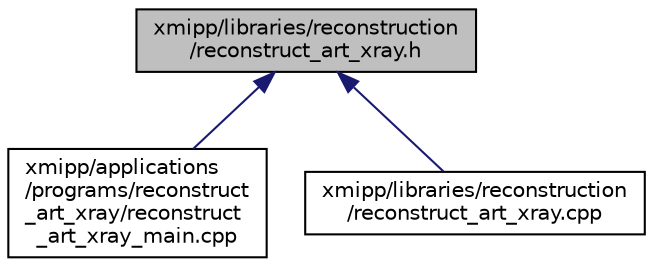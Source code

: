 digraph "xmipp/libraries/reconstruction/reconstruct_art_xray.h"
{
  edge [fontname="Helvetica",fontsize="10",labelfontname="Helvetica",labelfontsize="10"];
  node [fontname="Helvetica",fontsize="10",shape=record];
  Node103 [label="xmipp/libraries/reconstruction\l/reconstruct_art_xray.h",height=0.2,width=0.4,color="black", fillcolor="grey75", style="filled", fontcolor="black"];
  Node103 -> Node104 [dir="back",color="midnightblue",fontsize="10",style="solid",fontname="Helvetica"];
  Node104 [label="xmipp/applications\l/programs/reconstruct\l_art_xray/reconstruct\l_art_xray_main.cpp",height=0.2,width=0.4,color="black", fillcolor="white", style="filled",URL="$reconstruct__art__xray__main_8cpp.html"];
  Node103 -> Node105 [dir="back",color="midnightblue",fontsize="10",style="solid",fontname="Helvetica"];
  Node105 [label="xmipp/libraries/reconstruction\l/reconstruct_art_xray.cpp",height=0.2,width=0.4,color="black", fillcolor="white", style="filled",URL="$reconstruct__art__xray_8cpp.html"];
}
